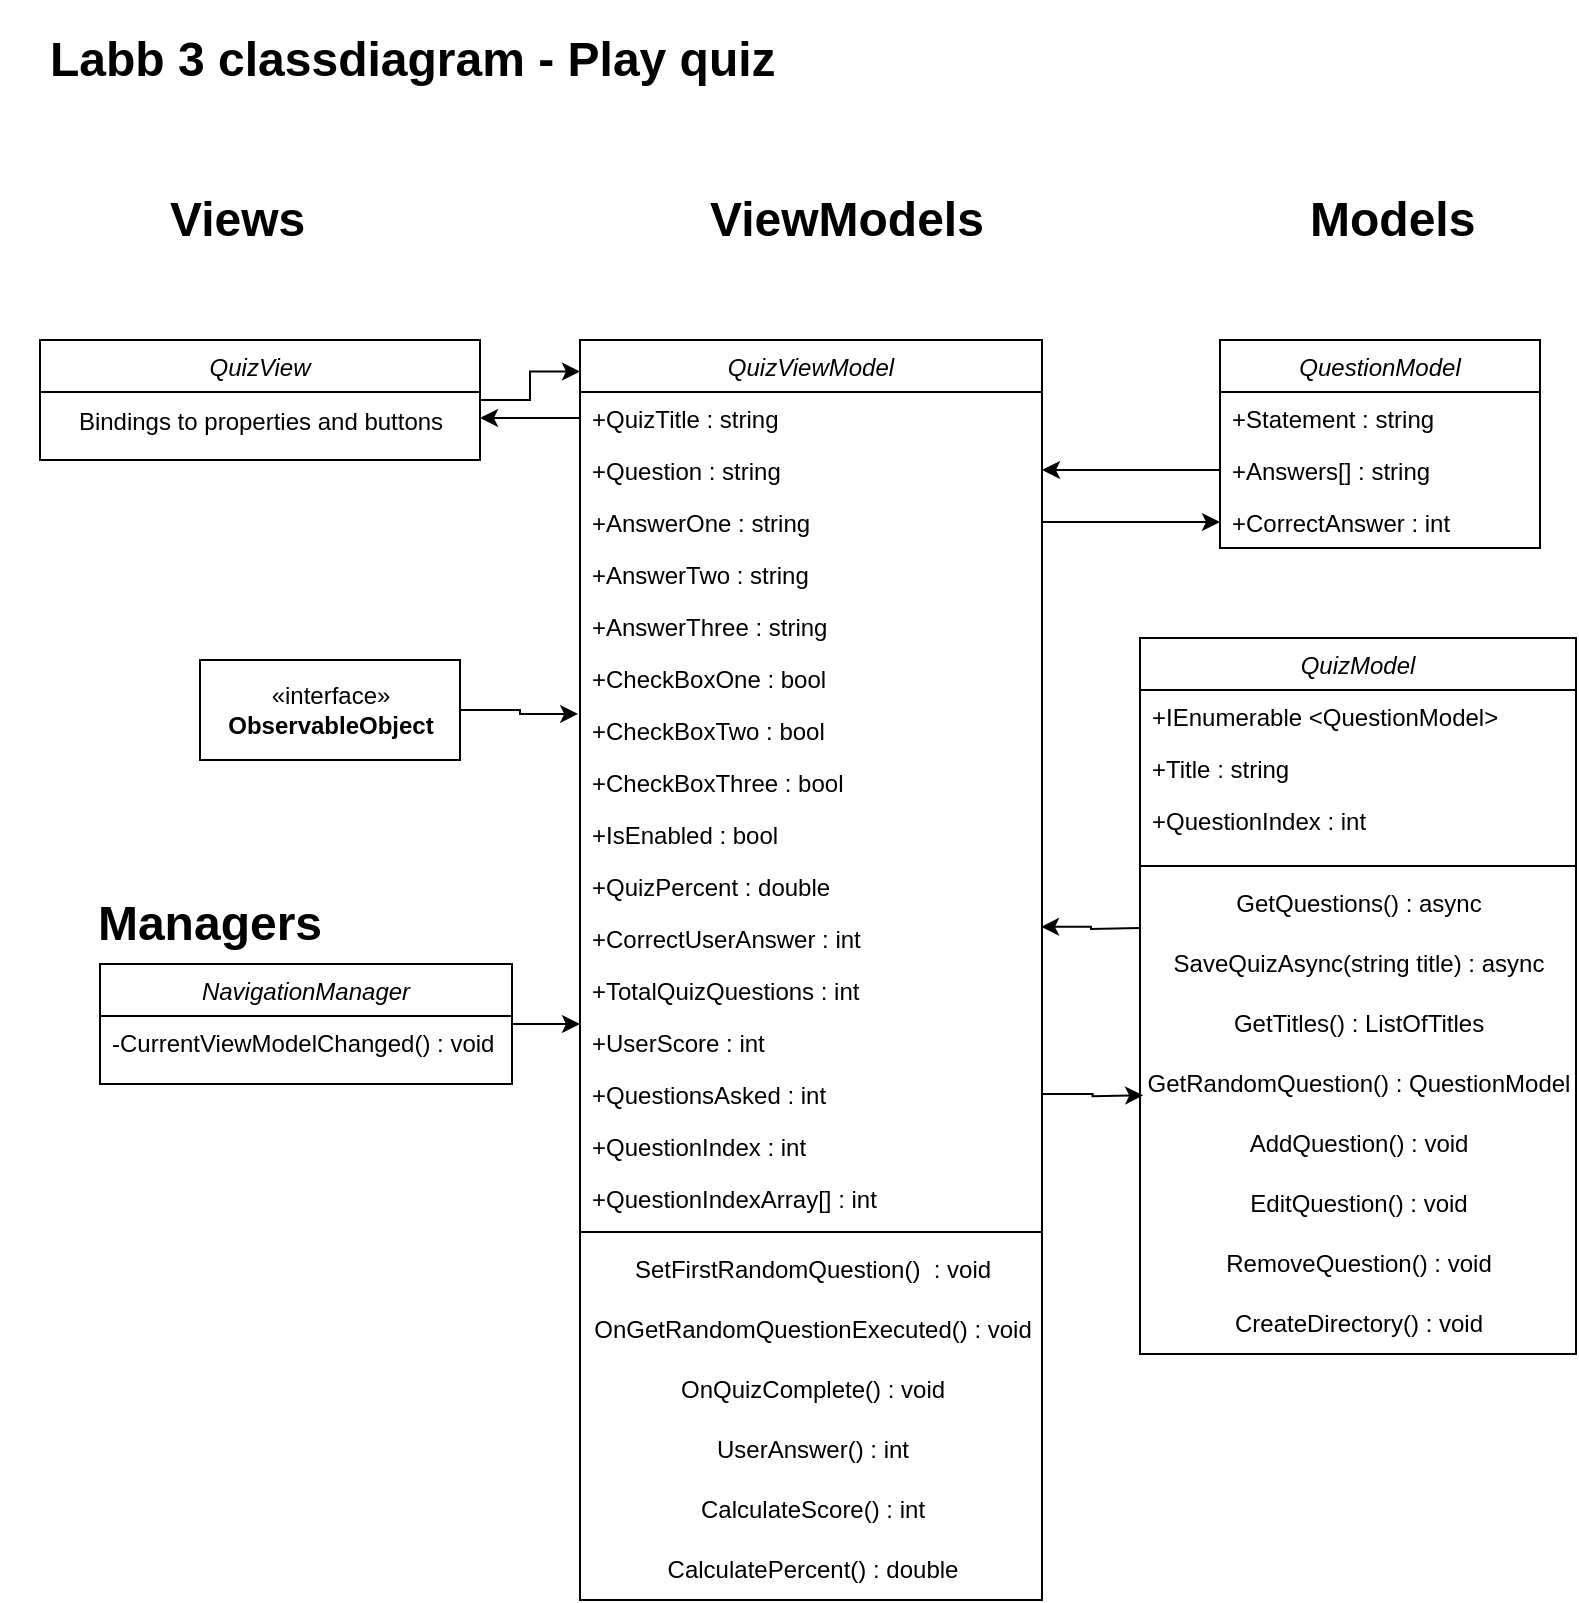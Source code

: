 <mxfile version="20.5.3" type="github">
  <diagram id="C5RBs43oDa-KdzZeNtuy" name="Page-1">
    <mxGraphModel dx="2249" dy="697" grid="1" gridSize="10" guides="1" tooltips="1" connect="1" arrows="1" fold="1" page="1" pageScale="1" pageWidth="827" pageHeight="1169" math="0" shadow="0">
      <root>
        <mxCell id="WIyWlLk6GJQsqaUBKTNV-0" />
        <mxCell id="WIyWlLk6GJQsqaUBKTNV-1" parent="WIyWlLk6GJQsqaUBKTNV-0" />
        <mxCell id="zkfFHV4jXpPFQw0GAbJ--0" value="QuestionModel" style="swimlane;fontStyle=2;align=center;verticalAlign=top;childLayout=stackLayout;horizontal=1;startSize=26;horizontalStack=0;resizeParent=1;resizeLast=0;collapsible=1;marginBottom=0;rounded=0;shadow=0;strokeWidth=1;" parent="WIyWlLk6GJQsqaUBKTNV-1" vertex="1">
          <mxGeometry x="-210" y="190" width="160" height="104" as="geometry">
            <mxRectangle x="230" y="140" width="160" height="26" as="alternateBounds" />
          </mxGeometry>
        </mxCell>
        <mxCell id="zkfFHV4jXpPFQw0GAbJ--1" value="+Statement : string" style="text;align=left;verticalAlign=top;spacingLeft=4;spacingRight=4;overflow=hidden;rotatable=0;points=[[0,0.5],[1,0.5]];portConstraint=eastwest;" parent="zkfFHV4jXpPFQw0GAbJ--0" vertex="1">
          <mxGeometry y="26" width="160" height="26" as="geometry" />
        </mxCell>
        <mxCell id="zkfFHV4jXpPFQw0GAbJ--2" value="+Answers[] : string" style="text;align=left;verticalAlign=top;spacingLeft=4;spacingRight=4;overflow=hidden;rotatable=0;points=[[0,0.5],[1,0.5]];portConstraint=eastwest;rounded=0;shadow=0;html=0;" parent="zkfFHV4jXpPFQw0GAbJ--0" vertex="1">
          <mxGeometry y="52" width="160" height="26" as="geometry" />
        </mxCell>
        <mxCell id="zkfFHV4jXpPFQw0GAbJ--3" value="+CorrectAnswer : int" style="text;align=left;verticalAlign=top;spacingLeft=4;spacingRight=4;overflow=hidden;rotatable=0;points=[[0,0.5],[1,0.5]];portConstraint=eastwest;rounded=0;shadow=0;html=0;" parent="zkfFHV4jXpPFQw0GAbJ--0" vertex="1">
          <mxGeometry y="78" width="160" height="26" as="geometry" />
        </mxCell>
        <mxCell id="6mqsLZjvqHqx7aoG9kEh-0" value="&lt;h1&gt;Labb 3 classdiagram - Play quiz&lt;/h1&gt;" style="text;html=1;strokeColor=none;fillColor=none;spacing=5;spacingTop=-20;whiteSpace=wrap;overflow=hidden;rounded=0;" parent="WIyWlLk6GJQsqaUBKTNV-1" vertex="1">
          <mxGeometry x="-800" y="30" width="650" height="50" as="geometry" />
        </mxCell>
        <mxCell id="6mqsLZjvqHqx7aoG9kEh-1" value="&lt;h1&gt;Views&lt;/h1&gt;" style="text;html=1;strokeColor=none;fillColor=none;spacing=5;spacingTop=-20;whiteSpace=wrap;overflow=hidden;rounded=0;" parent="WIyWlLk6GJQsqaUBKTNV-1" vertex="1">
          <mxGeometry x="-740" y="110" width="100" height="40" as="geometry" />
        </mxCell>
        <mxCell id="6mqsLZjvqHqx7aoG9kEh-2" value="&lt;h1&gt;ViewModels&lt;/h1&gt;" style="text;html=1;strokeColor=none;fillColor=none;spacing=5;spacingTop=-20;whiteSpace=wrap;overflow=hidden;rounded=0;" parent="WIyWlLk6GJQsqaUBKTNV-1" vertex="1">
          <mxGeometry x="-470" y="110" width="210" height="40" as="geometry" />
        </mxCell>
        <mxCell id="6mqsLZjvqHqx7aoG9kEh-3" value="&lt;h1&gt;Models&lt;/h1&gt;" style="text;html=1;strokeColor=none;fillColor=none;spacing=5;spacingTop=-20;whiteSpace=wrap;overflow=hidden;rounded=0;" parent="WIyWlLk6GJQsqaUBKTNV-1" vertex="1">
          <mxGeometry x="-170" y="110" width="100" height="40" as="geometry" />
        </mxCell>
        <mxCell id="6mqsLZjvqHqx7aoG9kEh-44" style="edgeStyle=orthogonalEdgeStyle;rounded=0;orthogonalLoop=1;jettySize=auto;html=1;entryX=0.998;entryY=0.286;entryDx=0;entryDy=0;entryPerimeter=0;" parent="WIyWlLk6GJQsqaUBKTNV-1" target="6mqsLZjvqHqx7aoG9kEh-30" edge="1">
          <mxGeometry relative="1" as="geometry">
            <mxPoint x="-250" y="484" as="sourcePoint" />
          </mxGeometry>
        </mxCell>
        <mxCell id="6mqsLZjvqHqx7aoG9kEh-19" value="QuizViewModel" style="swimlane;fontStyle=2;align=center;verticalAlign=top;childLayout=stackLayout;horizontal=1;startSize=26;horizontalStack=0;resizeParent=1;resizeLast=0;collapsible=1;marginBottom=0;rounded=0;shadow=0;strokeWidth=1;" parent="WIyWlLk6GJQsqaUBKTNV-1" vertex="1">
          <mxGeometry x="-530" y="190" width="231" height="630" as="geometry">
            <mxRectangle x="230" y="140" width="160" height="26" as="alternateBounds" />
          </mxGeometry>
        </mxCell>
        <mxCell id="6mqsLZjvqHqx7aoG9kEh-20" value="+QuizTitle : string" style="text;align=left;verticalAlign=top;spacingLeft=4;spacingRight=4;overflow=hidden;rotatable=0;points=[[0,0.5],[1,0.5]];portConstraint=eastwest;" parent="6mqsLZjvqHqx7aoG9kEh-19" vertex="1">
          <mxGeometry y="26" width="231" height="26" as="geometry" />
        </mxCell>
        <mxCell id="6mqsLZjvqHqx7aoG9kEh-29" value="+Question : string" style="text;align=left;verticalAlign=top;spacingLeft=4;spacingRight=4;overflow=hidden;rotatable=0;points=[[0,0.5],[1,0.5]];portConstraint=eastwest;rounded=0;shadow=0;html=0;" parent="6mqsLZjvqHqx7aoG9kEh-19" vertex="1">
          <mxGeometry y="52" width="231" height="26" as="geometry" />
        </mxCell>
        <mxCell id="6mqsLZjvqHqx7aoG9kEh-21" value="+AnswerOne : string" style="text;align=left;verticalAlign=top;spacingLeft=4;spacingRight=4;overflow=hidden;rotatable=0;points=[[0,0.5],[1,0.5]];portConstraint=eastwest;rounded=0;shadow=0;html=0;" parent="6mqsLZjvqHqx7aoG9kEh-19" vertex="1">
          <mxGeometry y="78" width="231" height="26" as="geometry" />
        </mxCell>
        <mxCell id="6mqsLZjvqHqx7aoG9kEh-22" value="+AnswerTwo : string" style="text;align=left;verticalAlign=top;spacingLeft=4;spacingRight=4;overflow=hidden;rotatable=0;points=[[0,0.5],[1,0.5]];portConstraint=eastwest;rounded=0;shadow=0;html=0;" parent="6mqsLZjvqHqx7aoG9kEh-19" vertex="1">
          <mxGeometry y="104" width="231" height="26" as="geometry" />
        </mxCell>
        <mxCell id="6mqsLZjvqHqx7aoG9kEh-25" value="+AnswerThree : string" style="text;align=left;verticalAlign=top;spacingLeft=4;spacingRight=4;overflow=hidden;rotatable=0;points=[[0,0.5],[1,0.5]];portConstraint=eastwest;rounded=0;shadow=0;html=0;" parent="6mqsLZjvqHqx7aoG9kEh-19" vertex="1">
          <mxGeometry y="130" width="231" height="26" as="geometry" />
        </mxCell>
        <mxCell id="6mqsLZjvqHqx7aoG9kEh-26" value="+CheckBoxOne : bool" style="text;align=left;verticalAlign=top;spacingLeft=4;spacingRight=4;overflow=hidden;rotatable=0;points=[[0,0.5],[1,0.5]];portConstraint=eastwest;rounded=0;shadow=0;html=0;" parent="6mqsLZjvqHqx7aoG9kEh-19" vertex="1">
          <mxGeometry y="156" width="231" height="26" as="geometry" />
        </mxCell>
        <mxCell id="6mqsLZjvqHqx7aoG9kEh-27" value="+CheckBoxTwo : bool" style="text;align=left;verticalAlign=top;spacingLeft=4;spacingRight=4;overflow=hidden;rotatable=0;points=[[0,0.5],[1,0.5]];portConstraint=eastwest;rounded=0;shadow=0;html=0;" parent="6mqsLZjvqHqx7aoG9kEh-19" vertex="1">
          <mxGeometry y="182" width="231" height="26" as="geometry" />
        </mxCell>
        <mxCell id="6mqsLZjvqHqx7aoG9kEh-28" value="+CheckBoxThree : bool" style="text;align=left;verticalAlign=top;spacingLeft=4;spacingRight=4;overflow=hidden;rotatable=0;points=[[0,0.5],[1,0.5]];portConstraint=eastwest;rounded=0;shadow=0;html=0;" parent="6mqsLZjvqHqx7aoG9kEh-19" vertex="1">
          <mxGeometry y="208" width="231" height="26" as="geometry" />
        </mxCell>
        <mxCell id="6mqsLZjvqHqx7aoG9kEh-38" value="+IsEnabled : bool" style="text;align=left;verticalAlign=top;spacingLeft=4;spacingRight=4;overflow=hidden;rotatable=0;points=[[0,0.5],[1,0.5]];portConstraint=eastwest;rounded=0;shadow=0;html=0;" parent="6mqsLZjvqHqx7aoG9kEh-19" vertex="1">
          <mxGeometry y="234" width="231" height="26" as="geometry" />
        </mxCell>
        <mxCell id="6mqsLZjvqHqx7aoG9kEh-33" value="+QuizPercent : double" style="text;align=left;verticalAlign=top;spacingLeft=4;spacingRight=4;overflow=hidden;rotatable=0;points=[[0,0.5],[1,0.5]];portConstraint=eastwest;rounded=0;shadow=0;html=0;" parent="6mqsLZjvqHqx7aoG9kEh-19" vertex="1">
          <mxGeometry y="260" width="231" height="26" as="geometry" />
        </mxCell>
        <mxCell id="6mqsLZjvqHqx7aoG9kEh-30" value="+CorrectUserAnswer : int" style="text;align=left;verticalAlign=top;spacingLeft=4;spacingRight=4;overflow=hidden;rotatable=0;points=[[0,0.5],[1,0.5]];portConstraint=eastwest;rounded=0;shadow=0;html=0;" parent="6mqsLZjvqHqx7aoG9kEh-19" vertex="1">
          <mxGeometry y="286" width="231" height="26" as="geometry" />
        </mxCell>
        <mxCell id="6mqsLZjvqHqx7aoG9kEh-31" value="+TotalQuizQuestions : int" style="text;align=left;verticalAlign=top;spacingLeft=4;spacingRight=4;overflow=hidden;rotatable=0;points=[[0,0.5],[1,0.5]];portConstraint=eastwest;rounded=0;shadow=0;html=0;" parent="6mqsLZjvqHqx7aoG9kEh-19" vertex="1">
          <mxGeometry y="312" width="231" height="26" as="geometry" />
        </mxCell>
        <mxCell id="6mqsLZjvqHqx7aoG9kEh-32" value="+UserScore : int" style="text;align=left;verticalAlign=top;spacingLeft=4;spacingRight=4;overflow=hidden;rotatable=0;points=[[0,0.5],[1,0.5]];portConstraint=eastwest;rounded=0;shadow=0;html=0;" parent="6mqsLZjvqHqx7aoG9kEh-19" vertex="1">
          <mxGeometry y="338" width="231" height="26" as="geometry" />
        </mxCell>
        <mxCell id="6mqsLZjvqHqx7aoG9kEh-34" value="+QuestionsAsked : int" style="text;align=left;verticalAlign=top;spacingLeft=4;spacingRight=4;overflow=hidden;rotatable=0;points=[[0,0.5],[1,0.5]];portConstraint=eastwest;rounded=0;shadow=0;html=0;" parent="6mqsLZjvqHqx7aoG9kEh-19" vertex="1">
          <mxGeometry y="364" width="231" height="26" as="geometry" />
        </mxCell>
        <mxCell id="6mqsLZjvqHqx7aoG9kEh-35" value="+QuestionIndex : int" style="text;align=left;verticalAlign=top;spacingLeft=4;spacingRight=4;overflow=hidden;rotatable=0;points=[[0,0.5],[1,0.5]];portConstraint=eastwest;rounded=0;shadow=0;html=0;" parent="6mqsLZjvqHqx7aoG9kEh-19" vertex="1">
          <mxGeometry y="390" width="231" height="26" as="geometry" />
        </mxCell>
        <mxCell id="6mqsLZjvqHqx7aoG9kEh-37" value="+QuestionIndexArray[] : int" style="text;align=left;verticalAlign=top;spacingLeft=4;spacingRight=4;overflow=hidden;rotatable=0;points=[[0,0.5],[1,0.5]];portConstraint=eastwest;rounded=0;shadow=0;html=0;" parent="6mqsLZjvqHqx7aoG9kEh-19" vertex="1">
          <mxGeometry y="416" width="231" height="26" as="geometry" />
        </mxCell>
        <mxCell id="6mqsLZjvqHqx7aoG9kEh-39" value="" style="line;strokeWidth=1;fillColor=none;align=left;verticalAlign=middle;spacingTop=-1;spacingLeft=3;spacingRight=3;rotatable=0;labelPosition=right;points=[];portConstraint=eastwest;strokeColor=inherit;" parent="6mqsLZjvqHqx7aoG9kEh-19" vertex="1">
          <mxGeometry y="442" width="231" height="8" as="geometry" />
        </mxCell>
        <mxCell id="6mqsLZjvqHqx7aoG9kEh-40" value="SetFirstRandomQuestion()&amp;nbsp;&amp;nbsp;: void" style="text;html=1;align=center;verticalAlign=middle;resizable=0;points=[];autosize=1;strokeColor=none;fillColor=none;" parent="6mqsLZjvqHqx7aoG9kEh-19" vertex="1">
          <mxGeometry y="450" width="231" height="30" as="geometry" />
        </mxCell>
        <mxCell id="6mqsLZjvqHqx7aoG9kEh-41" value="OnGetRandomQuestionExecuted()&amp;nbsp;: void" style="text;html=1;align=center;verticalAlign=middle;resizable=0;points=[];autosize=1;strokeColor=none;fillColor=none;" parent="6mqsLZjvqHqx7aoG9kEh-19" vertex="1">
          <mxGeometry y="480" width="231" height="30" as="geometry" />
        </mxCell>
        <mxCell id="6mqsLZjvqHqx7aoG9kEh-42" value="OnQuizComplete() : void" style="text;html=1;align=center;verticalAlign=middle;resizable=0;points=[];autosize=1;strokeColor=none;fillColor=none;" parent="6mqsLZjvqHqx7aoG9kEh-19" vertex="1">
          <mxGeometry y="510" width="231" height="30" as="geometry" />
        </mxCell>
        <mxCell id="6mqsLZjvqHqx7aoG9kEh-48" value="UserAnswer() : int" style="text;html=1;align=center;verticalAlign=middle;resizable=0;points=[];autosize=1;strokeColor=none;fillColor=none;" parent="6mqsLZjvqHqx7aoG9kEh-19" vertex="1">
          <mxGeometry y="540" width="231" height="30" as="geometry" />
        </mxCell>
        <mxCell id="6mqsLZjvqHqx7aoG9kEh-49" value="CalculateScore() : int" style="text;html=1;align=center;verticalAlign=middle;resizable=0;points=[];autosize=1;strokeColor=none;fillColor=none;" parent="6mqsLZjvqHqx7aoG9kEh-19" vertex="1">
          <mxGeometry y="570" width="231" height="30" as="geometry" />
        </mxCell>
        <mxCell id="6mqsLZjvqHqx7aoG9kEh-50" value="CalculatePercent() : double" style="text;html=1;align=center;verticalAlign=middle;resizable=0;points=[];autosize=1;strokeColor=none;fillColor=none;" parent="6mqsLZjvqHqx7aoG9kEh-19" vertex="1">
          <mxGeometry y="600" width="231" height="30" as="geometry" />
        </mxCell>
        <mxCell id="6mqsLZjvqHqx7aoG9kEh-47" style="edgeStyle=orthogonalEdgeStyle;rounded=0;orthogonalLoop=1;jettySize=auto;html=1;entryX=0;entryY=0.5;entryDx=0;entryDy=0;" parent="WIyWlLk6GJQsqaUBKTNV-1" source="6mqsLZjvqHqx7aoG9kEh-21" target="zkfFHV4jXpPFQw0GAbJ--3" edge="1">
          <mxGeometry relative="1" as="geometry" />
        </mxCell>
        <mxCell id="cjixchVdGbyc-a8Znipw-13" style="edgeStyle=orthogonalEdgeStyle;rounded=0;orthogonalLoop=1;jettySize=auto;html=1;entryX=0;entryY=0.025;entryDx=0;entryDy=0;entryPerimeter=0;" edge="1" parent="WIyWlLk6GJQsqaUBKTNV-1" source="6mqsLZjvqHqx7aoG9kEh-51" target="6mqsLZjvqHqx7aoG9kEh-19">
          <mxGeometry relative="1" as="geometry" />
        </mxCell>
        <mxCell id="6mqsLZjvqHqx7aoG9kEh-51" value="QuizView" style="swimlane;fontStyle=2;align=center;verticalAlign=top;childLayout=stackLayout;horizontal=1;startSize=26;horizontalStack=0;resizeParent=1;resizeLast=0;collapsible=1;marginBottom=0;rounded=0;shadow=0;strokeWidth=1;" parent="WIyWlLk6GJQsqaUBKTNV-1" vertex="1">
          <mxGeometry x="-800" y="190" width="220" height="60" as="geometry">
            <mxRectangle x="230" y="140" width="160" height="26" as="alternateBounds" />
          </mxGeometry>
        </mxCell>
        <mxCell id="6mqsLZjvqHqx7aoG9kEh-59" value="Bindings to properties and buttons" style="text;html=1;align=center;verticalAlign=middle;resizable=0;points=[];autosize=1;strokeColor=none;fillColor=none;" parent="6mqsLZjvqHqx7aoG9kEh-51" vertex="1">
          <mxGeometry y="26" width="220" height="30" as="geometry" />
        </mxCell>
        <mxCell id="6mqsLZjvqHqx7aoG9kEh-57" style="edgeStyle=orthogonalEdgeStyle;rounded=0;orthogonalLoop=1;jettySize=auto;html=1;entryX=1;entryY=0.5;entryDx=0;entryDy=0;" parent="WIyWlLk6GJQsqaUBKTNV-1" source="6mqsLZjvqHqx7aoG9kEh-20" edge="1">
          <mxGeometry relative="1" as="geometry">
            <mxPoint x="-580" y="229" as="targetPoint" />
          </mxGeometry>
        </mxCell>
        <mxCell id="6mqsLZjvqHqx7aoG9kEh-58" style="edgeStyle=orthogonalEdgeStyle;rounded=0;orthogonalLoop=1;jettySize=auto;html=1;entryX=0.008;entryY=0.32;entryDx=0;entryDy=0;entryPerimeter=0;" parent="WIyWlLk6GJQsqaUBKTNV-1" source="6mqsLZjvqHqx7aoG9kEh-34" edge="1">
          <mxGeometry relative="1" as="geometry">
            <mxPoint x="-248.4" y="567.6" as="targetPoint" />
          </mxGeometry>
        </mxCell>
        <mxCell id="6mqsLZjvqHqx7aoG9kEh-60" style="edgeStyle=orthogonalEdgeStyle;rounded=0;orthogonalLoop=1;jettySize=auto;html=1;entryX=1;entryY=0.5;entryDx=0;entryDy=0;" parent="WIyWlLk6GJQsqaUBKTNV-1" source="zkfFHV4jXpPFQw0GAbJ--2" edge="1" target="6mqsLZjvqHqx7aoG9kEh-29">
          <mxGeometry relative="1" as="geometry">
            <mxPoint x="-250" y="200" as="targetPoint" />
          </mxGeometry>
        </mxCell>
        <mxCell id="cjixchVdGbyc-a8Znipw-0" value="QuizModel" style="swimlane;fontStyle=2;align=center;verticalAlign=top;childLayout=stackLayout;horizontal=1;startSize=26;horizontalStack=0;resizeParent=1;resizeLast=0;collapsible=1;marginBottom=0;rounded=0;shadow=0;strokeWidth=1;" vertex="1" parent="WIyWlLk6GJQsqaUBKTNV-1">
          <mxGeometry x="-250" y="339" width="218" height="358" as="geometry">
            <mxRectangle x="230" y="140" width="160" height="26" as="alternateBounds" />
          </mxGeometry>
        </mxCell>
        <mxCell id="cjixchVdGbyc-a8Znipw-1" value="+IEnumerable &lt;QuestionModel&gt;" style="text;align=left;verticalAlign=top;spacingLeft=4;spacingRight=4;overflow=hidden;rotatable=0;points=[[0,0.5],[1,0.5]];portConstraint=eastwest;" vertex="1" parent="cjixchVdGbyc-a8Znipw-0">
          <mxGeometry y="26" width="218" height="26" as="geometry" />
        </mxCell>
        <mxCell id="cjixchVdGbyc-a8Znipw-2" value="+Title : string" style="text;align=left;verticalAlign=top;spacingLeft=4;spacingRight=4;overflow=hidden;rotatable=0;points=[[0,0.5],[1,0.5]];portConstraint=eastwest;rounded=0;shadow=0;html=0;" vertex="1" parent="cjixchVdGbyc-a8Znipw-0">
          <mxGeometry y="52" width="218" height="26" as="geometry" />
        </mxCell>
        <mxCell id="cjixchVdGbyc-a8Znipw-3" value="+QuestionIndex : int" style="text;align=left;verticalAlign=top;spacingLeft=4;spacingRight=4;overflow=hidden;rotatable=0;points=[[0,0.5],[1,0.5]];portConstraint=eastwest;rounded=0;shadow=0;html=0;" vertex="1" parent="cjixchVdGbyc-a8Znipw-0">
          <mxGeometry y="78" width="218" height="32" as="geometry" />
        </mxCell>
        <mxCell id="cjixchVdGbyc-a8Znipw-4" value="" style="line;strokeWidth=1;fillColor=none;align=left;verticalAlign=middle;spacingTop=-1;spacingLeft=3;spacingRight=3;rotatable=0;labelPosition=right;points=[];portConstraint=eastwest;strokeColor=inherit;" vertex="1" parent="cjixchVdGbyc-a8Znipw-0">
          <mxGeometry y="110" width="218" height="8" as="geometry" />
        </mxCell>
        <mxCell id="cjixchVdGbyc-a8Znipw-5" value="GetQuestions() : async" style="text;html=1;align=center;verticalAlign=middle;resizable=0;points=[];autosize=1;strokeColor=none;fillColor=none;" vertex="1" parent="cjixchVdGbyc-a8Znipw-0">
          <mxGeometry y="118" width="218" height="30" as="geometry" />
        </mxCell>
        <mxCell id="cjixchVdGbyc-a8Znipw-6" value="SaveQuizAsync(string title) : async" style="text;html=1;align=center;verticalAlign=middle;resizable=0;points=[];autosize=1;strokeColor=none;fillColor=none;" vertex="1" parent="cjixchVdGbyc-a8Znipw-0">
          <mxGeometry y="148" width="218" height="30" as="geometry" />
        </mxCell>
        <mxCell id="cjixchVdGbyc-a8Znipw-7" value="GetTitles() : ListOfTitles" style="text;html=1;align=center;verticalAlign=middle;resizable=0;points=[];autosize=1;strokeColor=none;fillColor=none;" vertex="1" parent="cjixchVdGbyc-a8Znipw-0">
          <mxGeometry y="178" width="218" height="30" as="geometry" />
        </mxCell>
        <mxCell id="cjixchVdGbyc-a8Znipw-8" value="GetRandomQuestion() : QuestionModel" style="text;html=1;align=center;verticalAlign=middle;resizable=0;points=[];autosize=1;strokeColor=none;fillColor=none;" vertex="1" parent="cjixchVdGbyc-a8Znipw-0">
          <mxGeometry y="208" width="218" height="30" as="geometry" />
        </mxCell>
        <mxCell id="cjixchVdGbyc-a8Znipw-9" value="AddQuestion() : void" style="text;html=1;align=center;verticalAlign=middle;resizable=0;points=[];autosize=1;strokeColor=none;fillColor=none;" vertex="1" parent="cjixchVdGbyc-a8Znipw-0">
          <mxGeometry y="238" width="218" height="30" as="geometry" />
        </mxCell>
        <mxCell id="cjixchVdGbyc-a8Znipw-10" value="EditQuestion()&amp;nbsp;: void" style="text;html=1;align=center;verticalAlign=middle;resizable=0;points=[];autosize=1;strokeColor=none;fillColor=none;" vertex="1" parent="cjixchVdGbyc-a8Znipw-0">
          <mxGeometry y="268" width="218" height="30" as="geometry" />
        </mxCell>
        <mxCell id="cjixchVdGbyc-a8Znipw-11" value="RemoveQuestion()&amp;nbsp;: void" style="text;html=1;align=center;verticalAlign=middle;resizable=0;points=[];autosize=1;strokeColor=none;fillColor=none;" vertex="1" parent="cjixchVdGbyc-a8Znipw-0">
          <mxGeometry y="298" width="218" height="30" as="geometry" />
        </mxCell>
        <mxCell id="cjixchVdGbyc-a8Znipw-12" value="CreateDirectory()&amp;nbsp;: void" style="text;html=1;align=center;verticalAlign=middle;resizable=0;points=[];autosize=1;strokeColor=none;fillColor=none;" vertex="1" parent="cjixchVdGbyc-a8Znipw-0">
          <mxGeometry y="328" width="218" height="30" as="geometry" />
        </mxCell>
        <mxCell id="cjixchVdGbyc-a8Znipw-20" style="edgeStyle=orthogonalEdgeStyle;rounded=0;orthogonalLoop=1;jettySize=auto;html=1;entryX=-0.004;entryY=0.192;entryDx=0;entryDy=0;entryPerimeter=0;" edge="1" parent="WIyWlLk6GJQsqaUBKTNV-1" source="cjixchVdGbyc-a8Znipw-15" target="6mqsLZjvqHqx7aoG9kEh-27">
          <mxGeometry relative="1" as="geometry" />
        </mxCell>
        <mxCell id="cjixchVdGbyc-a8Znipw-15" value="«interface»&lt;br&gt;&lt;b&gt;ObservableObject&lt;/b&gt;" style="html=1;" vertex="1" parent="WIyWlLk6GJQsqaUBKTNV-1">
          <mxGeometry x="-720" y="350" width="130" height="50" as="geometry" />
        </mxCell>
        <mxCell id="cjixchVdGbyc-a8Znipw-16" value="&lt;h1&gt;Managers&lt;/h1&gt;" style="text;html=1;strokeColor=none;fillColor=none;spacing=5;spacingTop=-20;whiteSpace=wrap;overflow=hidden;rounded=0;align=center;" vertex="1" parent="WIyWlLk6GJQsqaUBKTNV-1">
          <mxGeometry x="-820" y="462" width="210" height="40" as="geometry" />
        </mxCell>
        <mxCell id="cjixchVdGbyc-a8Znipw-17" style="edgeStyle=orthogonalEdgeStyle;rounded=0;orthogonalLoop=1;jettySize=auto;html=1;" edge="1" parent="WIyWlLk6GJQsqaUBKTNV-1" source="cjixchVdGbyc-a8Znipw-18">
          <mxGeometry relative="1" as="geometry">
            <mxPoint x="-530" y="532" as="targetPoint" />
          </mxGeometry>
        </mxCell>
        <mxCell id="cjixchVdGbyc-a8Znipw-18" value="NavigationManager" style="swimlane;fontStyle=2;align=center;verticalAlign=top;childLayout=stackLayout;horizontal=1;startSize=26;horizontalStack=0;resizeParent=1;resizeLast=0;collapsible=1;marginBottom=0;rounded=0;shadow=0;strokeWidth=1;" vertex="1" parent="WIyWlLk6GJQsqaUBKTNV-1">
          <mxGeometry x="-770" y="502" width="206" height="60" as="geometry">
            <mxRectangle x="230" y="140" width="160" height="26" as="alternateBounds" />
          </mxGeometry>
        </mxCell>
        <mxCell id="cjixchVdGbyc-a8Znipw-19" value="-CurrentViewModelChanged() : void" style="text;align=left;verticalAlign=top;spacingLeft=4;spacingRight=4;overflow=hidden;rotatable=0;points=[[0,0.5],[1,0.5]];portConstraint=eastwest;" vertex="1" parent="cjixchVdGbyc-a8Znipw-18">
          <mxGeometry y="26" width="206" height="26" as="geometry" />
        </mxCell>
      </root>
    </mxGraphModel>
  </diagram>
</mxfile>
